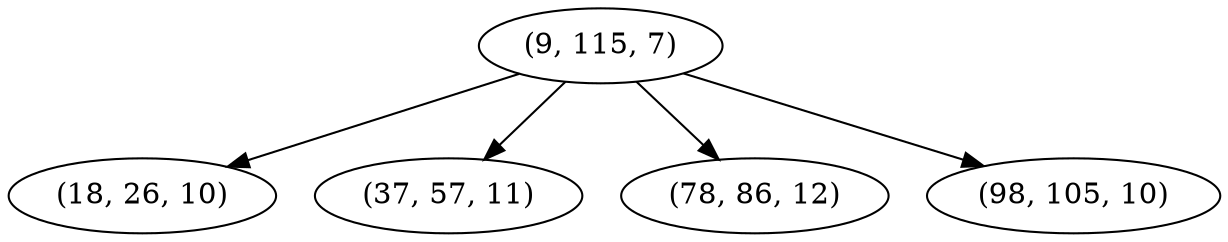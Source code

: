 digraph tree {
    "(9, 115, 7)";
    "(18, 26, 10)";
    "(37, 57, 11)";
    "(78, 86, 12)";
    "(98, 105, 10)";
    "(9, 115, 7)" -> "(18, 26, 10)";
    "(9, 115, 7)" -> "(37, 57, 11)";
    "(9, 115, 7)" -> "(78, 86, 12)";
    "(9, 115, 7)" -> "(98, 105, 10)";
}
